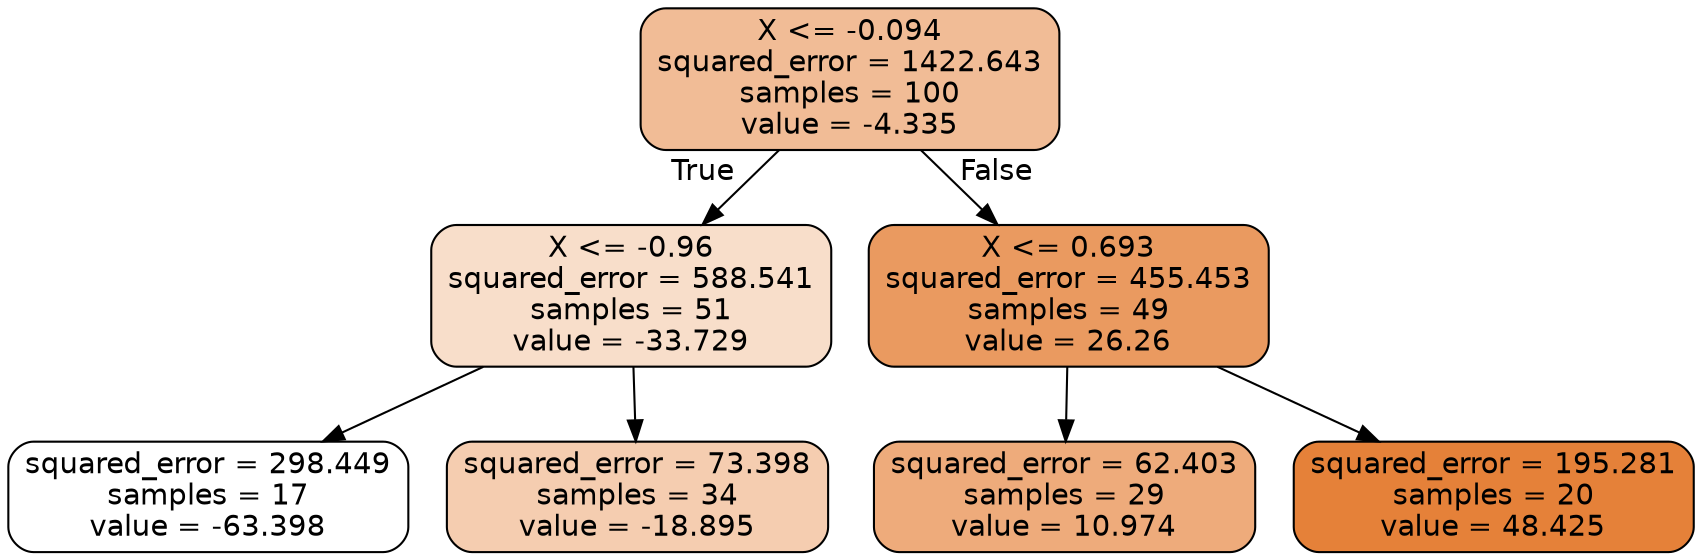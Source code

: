 digraph Tree {
node [shape=box, style="filled, rounded", color="black", fontname="helvetica"] ;
edge [fontname="helvetica"] ;
0 [label="X <= -0.094\nsquared_error = 1422.643\nsamples = 100\nvalue = -4.335", fillcolor="#f1bc96"] ;
1 [label="X <= -0.96\nsquared_error = 588.541\nsamples = 51\nvalue = -33.729", fillcolor="#f8deca"] ;
0 -> 1 [labeldistance=2.5, labelangle=45, headlabel="True"] ;
2 [label="squared_error = 298.449\nsamples = 17\nvalue = -63.398", fillcolor="#ffffff"] ;
1 -> 2 ;
3 [label="squared_error = 73.398\nsamples = 34\nvalue = -18.895", fillcolor="#f5cdb0"] ;
1 -> 3 ;
4 [label="X <= 0.693\nsquared_error = 455.453\nsamples = 49\nvalue = 26.26", fillcolor="#ea9a60"] ;
0 -> 4 [labeldistance=2.5, labelangle=-45, headlabel="False"] ;
5 [label="squared_error = 62.403\nsamples = 29\nvalue = 10.974", fillcolor="#eeab7b"] ;
4 -> 5 ;
6 [label="squared_error = 195.281\nsamples = 20\nvalue = 48.425", fillcolor="#e58139"] ;
4 -> 6 ;
}